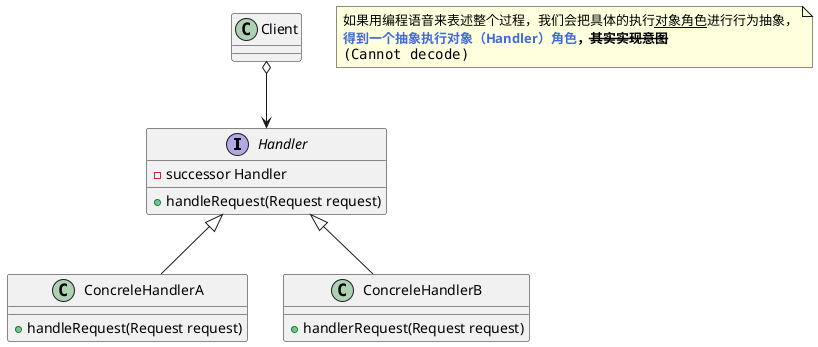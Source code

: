 @startuml


interface Handler {
-successor Handler
+handleRequest(Request request)
}

class Client

class ConcreleHandlerA {

+handleRequest(Request request)
}

class ConcreleHandlerB {

+handlerRequest(Request request)
}

Handler <|-- ConcreleHandlerA
Handler <|-- ConcreleHandlerB
Client  o--> Handler

note as N1
    如果用编程语音来表述整个过程，我们会把具体的执行<u>对象角色</u>进行行为抽象，
    <b><color:royalBlue>得到一个抽象执行对象（Handler）角色</color>，<s>其实实现意图</s>
    <img:sourceforge.jpg>
end note

@enduml